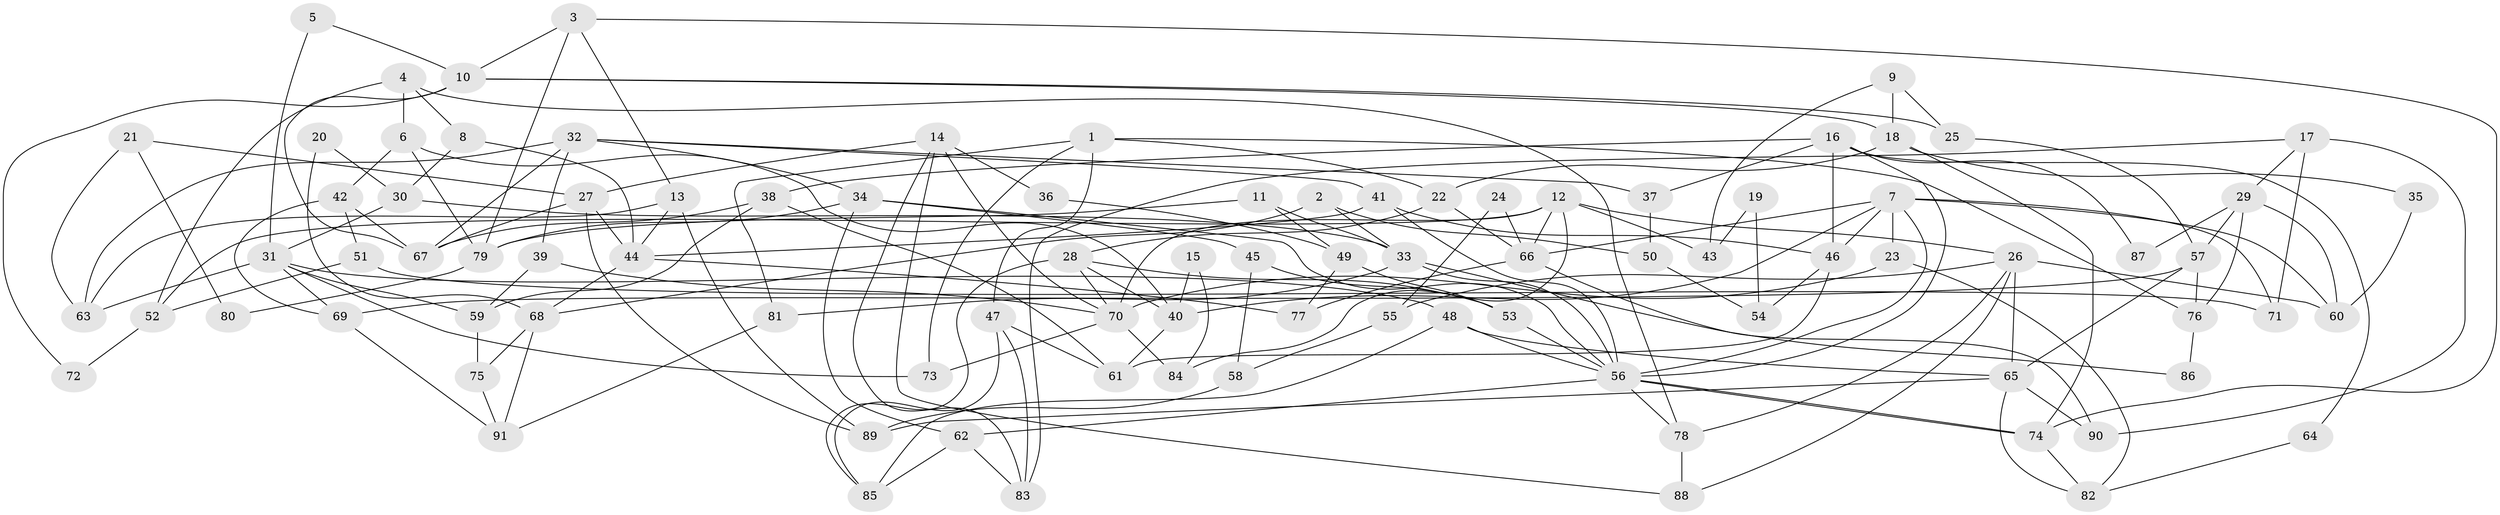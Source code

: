 // coarse degree distribution, {7: 0.16071428571428573, 4: 0.21428571428571427, 8: 0.07142857142857142, 5: 0.08928571428571429, 6: 0.16071428571428573, 3: 0.14285714285714285, 2: 0.10714285714285714, 9: 0.03571428571428571, 12: 0.017857142857142856}
// Generated by graph-tools (version 1.1) at 2025/23/03/03/25 07:23:57]
// undirected, 91 vertices, 182 edges
graph export_dot {
graph [start="1"]
  node [color=gray90,style=filled];
  1;
  2;
  3;
  4;
  5;
  6;
  7;
  8;
  9;
  10;
  11;
  12;
  13;
  14;
  15;
  16;
  17;
  18;
  19;
  20;
  21;
  22;
  23;
  24;
  25;
  26;
  27;
  28;
  29;
  30;
  31;
  32;
  33;
  34;
  35;
  36;
  37;
  38;
  39;
  40;
  41;
  42;
  43;
  44;
  45;
  46;
  47;
  48;
  49;
  50;
  51;
  52;
  53;
  54;
  55;
  56;
  57;
  58;
  59;
  60;
  61;
  62;
  63;
  64;
  65;
  66;
  67;
  68;
  69;
  70;
  71;
  72;
  73;
  74;
  75;
  76;
  77;
  78;
  79;
  80;
  81;
  82;
  83;
  84;
  85;
  86;
  87;
  88;
  89;
  90;
  91;
  1 -- 73;
  1 -- 76;
  1 -- 22;
  1 -- 47;
  1 -- 81;
  2 -- 33;
  2 -- 68;
  2 -- 50;
  3 -- 10;
  3 -- 79;
  3 -- 13;
  3 -- 74;
  4 -- 6;
  4 -- 78;
  4 -- 8;
  4 -- 52;
  5 -- 10;
  5 -- 31;
  6 -- 40;
  6 -- 42;
  6 -- 79;
  7 -- 56;
  7 -- 23;
  7 -- 40;
  7 -- 46;
  7 -- 60;
  7 -- 66;
  7 -- 71;
  8 -- 44;
  8 -- 30;
  9 -- 25;
  9 -- 18;
  9 -- 43;
  10 -- 18;
  10 -- 67;
  10 -- 25;
  10 -- 72;
  11 -- 79;
  11 -- 33;
  11 -- 49;
  12 -- 66;
  12 -- 26;
  12 -- 43;
  12 -- 52;
  12 -- 70;
  12 -- 84;
  13 -- 44;
  13 -- 63;
  13 -- 89;
  14 -- 70;
  14 -- 83;
  14 -- 27;
  14 -- 36;
  14 -- 88;
  15 -- 84;
  15 -- 40;
  16 -- 56;
  16 -- 46;
  16 -- 37;
  16 -- 38;
  16 -- 64;
  16 -- 87;
  17 -- 71;
  17 -- 83;
  17 -- 29;
  17 -- 90;
  18 -- 22;
  18 -- 74;
  18 -- 35;
  19 -- 54;
  19 -- 43;
  20 -- 30;
  20 -- 68;
  21 -- 63;
  21 -- 27;
  21 -- 80;
  22 -- 28;
  22 -- 66;
  23 -- 70;
  23 -- 82;
  24 -- 66;
  24 -- 55;
  25 -- 57;
  26 -- 65;
  26 -- 88;
  26 -- 55;
  26 -- 60;
  26 -- 78;
  27 -- 89;
  27 -- 44;
  27 -- 67;
  28 -- 53;
  28 -- 85;
  28 -- 40;
  28 -- 70;
  29 -- 60;
  29 -- 57;
  29 -- 76;
  29 -- 87;
  30 -- 31;
  30 -- 33;
  31 -- 63;
  31 -- 69;
  31 -- 48;
  31 -- 59;
  31 -- 73;
  32 -- 67;
  32 -- 39;
  32 -- 34;
  32 -- 37;
  32 -- 41;
  32 -- 63;
  33 -- 56;
  33 -- 81;
  33 -- 86;
  34 -- 56;
  34 -- 45;
  34 -- 62;
  34 -- 79;
  35 -- 60;
  36 -- 49;
  37 -- 50;
  38 -- 61;
  38 -- 59;
  38 -- 67;
  39 -- 59;
  39 -- 70;
  40 -- 61;
  41 -- 56;
  41 -- 44;
  41 -- 46;
  42 -- 67;
  42 -- 69;
  42 -- 51;
  44 -- 68;
  44 -- 77;
  45 -- 53;
  45 -- 58;
  46 -- 54;
  46 -- 61;
  47 -- 61;
  47 -- 83;
  47 -- 85;
  48 -- 56;
  48 -- 65;
  48 -- 85;
  49 -- 77;
  49 -- 53;
  50 -- 54;
  51 -- 52;
  51 -- 71;
  52 -- 72;
  53 -- 56;
  55 -- 58;
  56 -- 62;
  56 -- 74;
  56 -- 74;
  56 -- 78;
  57 -- 65;
  57 -- 69;
  57 -- 76;
  58 -- 89;
  59 -- 75;
  62 -- 85;
  62 -- 83;
  64 -- 82;
  65 -- 90;
  65 -- 82;
  65 -- 89;
  66 -- 77;
  66 -- 90;
  68 -- 75;
  68 -- 91;
  69 -- 91;
  70 -- 73;
  70 -- 84;
  74 -- 82;
  75 -- 91;
  76 -- 86;
  78 -- 88;
  79 -- 80;
  81 -- 91;
}
